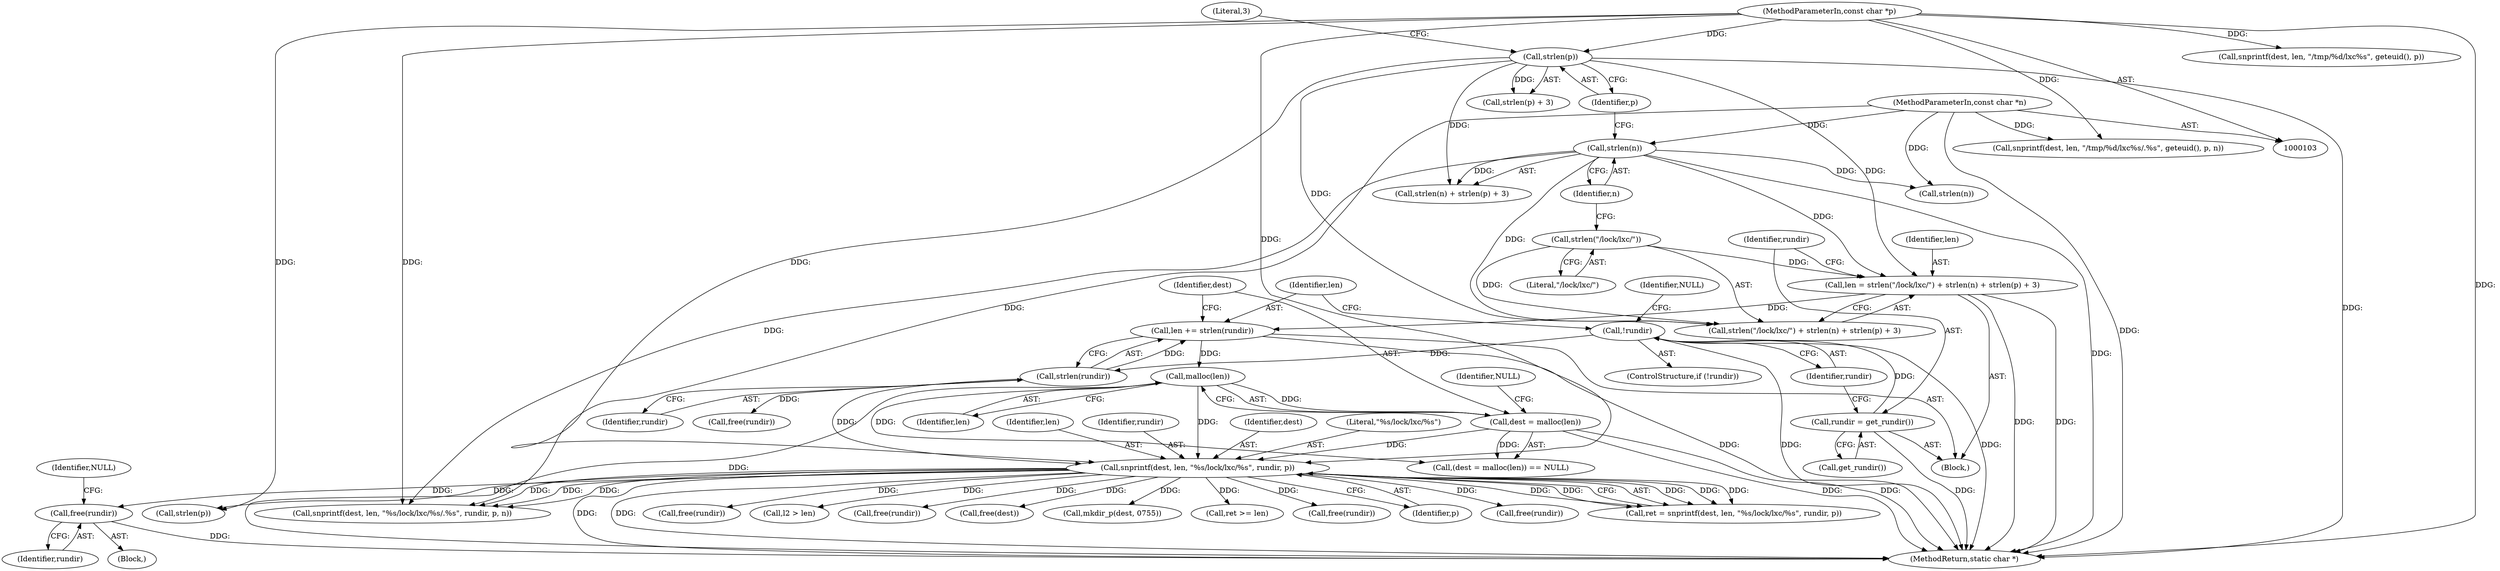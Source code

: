 digraph "1_lxc_72cf81f6a3404e35028567db2c99a90406e9c6e6@pointer" {
"1000207" [label="(Call,free(rundir))"];
"1000149" [label="(Call,snprintf(dest, len, \"%s/lock/lxc/%s\", rundir, p))"];
"1000137" [label="(Call,dest = malloc(len))"];
"1000139" [label="(Call,malloc(len))"];
"1000131" [label="(Call,len += strlen(rundir))"];
"1000133" [label="(Call,strlen(rundir))"];
"1000127" [label="(Call,!rundir)"];
"1000123" [label="(Call,rundir = get_rundir())"];
"1000111" [label="(Call,len = strlen(\"/lock/lxc/\") + strlen(n) + strlen(p) + 3)"];
"1000114" [label="(Call,strlen(\"/lock/lxc/\"))"];
"1000117" [label="(Call,strlen(n))"];
"1000105" [label="(MethodParameterIn,const char *n)"];
"1000120" [label="(Call,strlen(p))"];
"1000104" [label="(MethodParameterIn,const char *p)"];
"1000147" [label="(Call,ret = snprintf(dest, len, \"%s/lock/lxc/%s\", rundir, p))"];
"1000136" [label="(Call,(dest = malloc(len)) == NULL)"];
"1000275" [label="(Call,free(rundir))"];
"1000186" [label="(Call,strlen(n))"];
"1000120" [label="(Call,strlen(p))"];
"1000292" [label="(MethodReturn,static char *)"];
"1000127" [label="(Call,!rundir)"];
"1000191" [label="(Call,l2 > len)"];
"1000258" [label="(Call,snprintf(dest, len, \"/tmp/%d/lxc%s/.%s\", geteuid(), p, n))"];
"1000210" [label="(Identifier,NULL)"];
"1000123" [label="(Call,rundir = get_rundir())"];
"1000105" [label="(MethodParameterIn,const char *n)"];
"1000134" [label="(Identifier,rundir)"];
"1000130" [label="(Identifier,NULL)"];
"1000219" [label="(Call,snprintf(dest, len, \"/tmp/%d/lxc%s\", geteuid(), p))"];
"1000252" [label="(Call,free(rundir))"];
"1000207" [label="(Call,free(rundir))"];
"1000137" [label="(Call,dest = malloc(len))"];
"1000111" [label="(Call,len = strlen(\"/lock/lxc/\") + strlen(n) + strlen(p) + 3)"];
"1000149" [label="(Call,snprintf(dest, len, \"%s/lock/lxc/%s\", rundir, p))"];
"1000151" [label="(Identifier,len)"];
"1000126" [label="(ControlStructure,if (!rundir))"];
"1000204" [label="(Block,)"];
"1000133" [label="(Call,strlen(rundir))"];
"1000164" [label="(Call,free(dest))"];
"1000138" [label="(Identifier,dest)"];
"1000143" [label="(Call,free(rundir))"];
"1000116" [label="(Call,strlen(n) + strlen(p) + 3)"];
"1000172" [label="(Call,mkdir_p(dest, 0755))"];
"1000131" [label="(Call,len += strlen(rundir))"];
"1000132" [label="(Identifier,len)"];
"1000125" [label="(Call,get_rundir())"];
"1000153" [label="(Identifier,rundir)"];
"1000160" [label="(Call,ret >= len)"];
"1000166" [label="(Call,free(rundir))"];
"1000106" [label="(Block,)"];
"1000150" [label="(Identifier,dest)"];
"1000139" [label="(Call,malloc(len))"];
"1000208" [label="(Identifier,rundir)"];
"1000112" [label="(Identifier,len)"];
"1000119" [label="(Call,strlen(p) + 3)"];
"1000124" [label="(Identifier,rundir)"];
"1000118" [label="(Identifier,n)"];
"1000128" [label="(Identifier,rundir)"];
"1000113" [label="(Call,strlen(\"/lock/lxc/\") + strlen(n) + strlen(p) + 3)"];
"1000117" [label="(Call,strlen(n))"];
"1000115" [label="(Literal,\"/lock/lxc/\")"];
"1000104" [label="(MethodParameterIn,const char *p)"];
"1000188" [label="(Call,strlen(p))"];
"1000122" [label="(Literal,3)"];
"1000140" [label="(Identifier,len)"];
"1000121" [label="(Identifier,p)"];
"1000268" [label="(Call,snprintf(dest, len, \"%s/lock/lxc/%s/.%s\", rundir, p, n))"];
"1000154" [label="(Identifier,p)"];
"1000141" [label="(Identifier,NULL)"];
"1000152" [label="(Literal,\"%s/lock/lxc/%s\")"];
"1000114" [label="(Call,strlen(\"/lock/lxc/\"))"];
"1000236" [label="(Call,free(rundir))"];
"1000207" -> "1000204"  [label="AST: "];
"1000207" -> "1000208"  [label="CFG: "];
"1000208" -> "1000207"  [label="AST: "];
"1000210" -> "1000207"  [label="CFG: "];
"1000207" -> "1000292"  [label="DDG: "];
"1000149" -> "1000207"  [label="DDG: "];
"1000149" -> "1000147"  [label="AST: "];
"1000149" -> "1000154"  [label="CFG: "];
"1000150" -> "1000149"  [label="AST: "];
"1000151" -> "1000149"  [label="AST: "];
"1000152" -> "1000149"  [label="AST: "];
"1000153" -> "1000149"  [label="AST: "];
"1000154" -> "1000149"  [label="AST: "];
"1000147" -> "1000149"  [label="CFG: "];
"1000149" -> "1000292"  [label="DDG: "];
"1000149" -> "1000292"  [label="DDG: "];
"1000149" -> "1000147"  [label="DDG: "];
"1000149" -> "1000147"  [label="DDG: "];
"1000149" -> "1000147"  [label="DDG: "];
"1000149" -> "1000147"  [label="DDG: "];
"1000149" -> "1000147"  [label="DDG: "];
"1000137" -> "1000149"  [label="DDG: "];
"1000139" -> "1000149"  [label="DDG: "];
"1000133" -> "1000149"  [label="DDG: "];
"1000120" -> "1000149"  [label="DDG: "];
"1000104" -> "1000149"  [label="DDG: "];
"1000149" -> "1000160"  [label="DDG: "];
"1000149" -> "1000164"  [label="DDG: "];
"1000149" -> "1000166"  [label="DDG: "];
"1000149" -> "1000172"  [label="DDG: "];
"1000149" -> "1000188"  [label="DDG: "];
"1000149" -> "1000191"  [label="DDG: "];
"1000149" -> "1000236"  [label="DDG: "];
"1000149" -> "1000252"  [label="DDG: "];
"1000149" -> "1000268"  [label="DDG: "];
"1000149" -> "1000268"  [label="DDG: "];
"1000149" -> "1000268"  [label="DDG: "];
"1000149" -> "1000275"  [label="DDG: "];
"1000137" -> "1000136"  [label="AST: "];
"1000137" -> "1000139"  [label="CFG: "];
"1000138" -> "1000137"  [label="AST: "];
"1000139" -> "1000137"  [label="AST: "];
"1000141" -> "1000137"  [label="CFG: "];
"1000137" -> "1000292"  [label="DDG: "];
"1000137" -> "1000292"  [label="DDG: "];
"1000137" -> "1000136"  [label="DDG: "];
"1000139" -> "1000137"  [label="DDG: "];
"1000139" -> "1000140"  [label="CFG: "];
"1000140" -> "1000139"  [label="AST: "];
"1000139" -> "1000292"  [label="DDG: "];
"1000139" -> "1000136"  [label="DDG: "];
"1000131" -> "1000139"  [label="DDG: "];
"1000131" -> "1000106"  [label="AST: "];
"1000131" -> "1000133"  [label="CFG: "];
"1000132" -> "1000131"  [label="AST: "];
"1000133" -> "1000131"  [label="AST: "];
"1000138" -> "1000131"  [label="CFG: "];
"1000131" -> "1000292"  [label="DDG: "];
"1000133" -> "1000131"  [label="DDG: "];
"1000111" -> "1000131"  [label="DDG: "];
"1000133" -> "1000134"  [label="CFG: "];
"1000134" -> "1000133"  [label="AST: "];
"1000127" -> "1000133"  [label="DDG: "];
"1000133" -> "1000143"  [label="DDG: "];
"1000127" -> "1000126"  [label="AST: "];
"1000127" -> "1000128"  [label="CFG: "];
"1000128" -> "1000127"  [label="AST: "];
"1000130" -> "1000127"  [label="CFG: "];
"1000132" -> "1000127"  [label="CFG: "];
"1000127" -> "1000292"  [label="DDG: "];
"1000127" -> "1000292"  [label="DDG: "];
"1000123" -> "1000127"  [label="DDG: "];
"1000123" -> "1000106"  [label="AST: "];
"1000123" -> "1000125"  [label="CFG: "];
"1000124" -> "1000123"  [label="AST: "];
"1000125" -> "1000123"  [label="AST: "];
"1000128" -> "1000123"  [label="CFG: "];
"1000123" -> "1000292"  [label="DDG: "];
"1000111" -> "1000106"  [label="AST: "];
"1000111" -> "1000113"  [label="CFG: "];
"1000112" -> "1000111"  [label="AST: "];
"1000113" -> "1000111"  [label="AST: "];
"1000124" -> "1000111"  [label="CFG: "];
"1000111" -> "1000292"  [label="DDG: "];
"1000111" -> "1000292"  [label="DDG: "];
"1000114" -> "1000111"  [label="DDG: "];
"1000117" -> "1000111"  [label="DDG: "];
"1000120" -> "1000111"  [label="DDG: "];
"1000114" -> "1000113"  [label="AST: "];
"1000114" -> "1000115"  [label="CFG: "];
"1000115" -> "1000114"  [label="AST: "];
"1000118" -> "1000114"  [label="CFG: "];
"1000114" -> "1000113"  [label="DDG: "];
"1000117" -> "1000116"  [label="AST: "];
"1000117" -> "1000118"  [label="CFG: "];
"1000118" -> "1000117"  [label="AST: "];
"1000121" -> "1000117"  [label="CFG: "];
"1000117" -> "1000292"  [label="DDG: "];
"1000117" -> "1000113"  [label="DDG: "];
"1000117" -> "1000116"  [label="DDG: "];
"1000105" -> "1000117"  [label="DDG: "];
"1000117" -> "1000186"  [label="DDG: "];
"1000117" -> "1000268"  [label="DDG: "];
"1000105" -> "1000103"  [label="AST: "];
"1000105" -> "1000292"  [label="DDG: "];
"1000105" -> "1000186"  [label="DDG: "];
"1000105" -> "1000258"  [label="DDG: "];
"1000105" -> "1000268"  [label="DDG: "];
"1000120" -> "1000119"  [label="AST: "];
"1000120" -> "1000121"  [label="CFG: "];
"1000121" -> "1000120"  [label="AST: "];
"1000122" -> "1000120"  [label="CFG: "];
"1000120" -> "1000292"  [label="DDG: "];
"1000120" -> "1000113"  [label="DDG: "];
"1000120" -> "1000116"  [label="DDG: "];
"1000120" -> "1000119"  [label="DDG: "];
"1000104" -> "1000120"  [label="DDG: "];
"1000104" -> "1000103"  [label="AST: "];
"1000104" -> "1000292"  [label="DDG: "];
"1000104" -> "1000188"  [label="DDG: "];
"1000104" -> "1000219"  [label="DDG: "];
"1000104" -> "1000258"  [label="DDG: "];
"1000104" -> "1000268"  [label="DDG: "];
}
